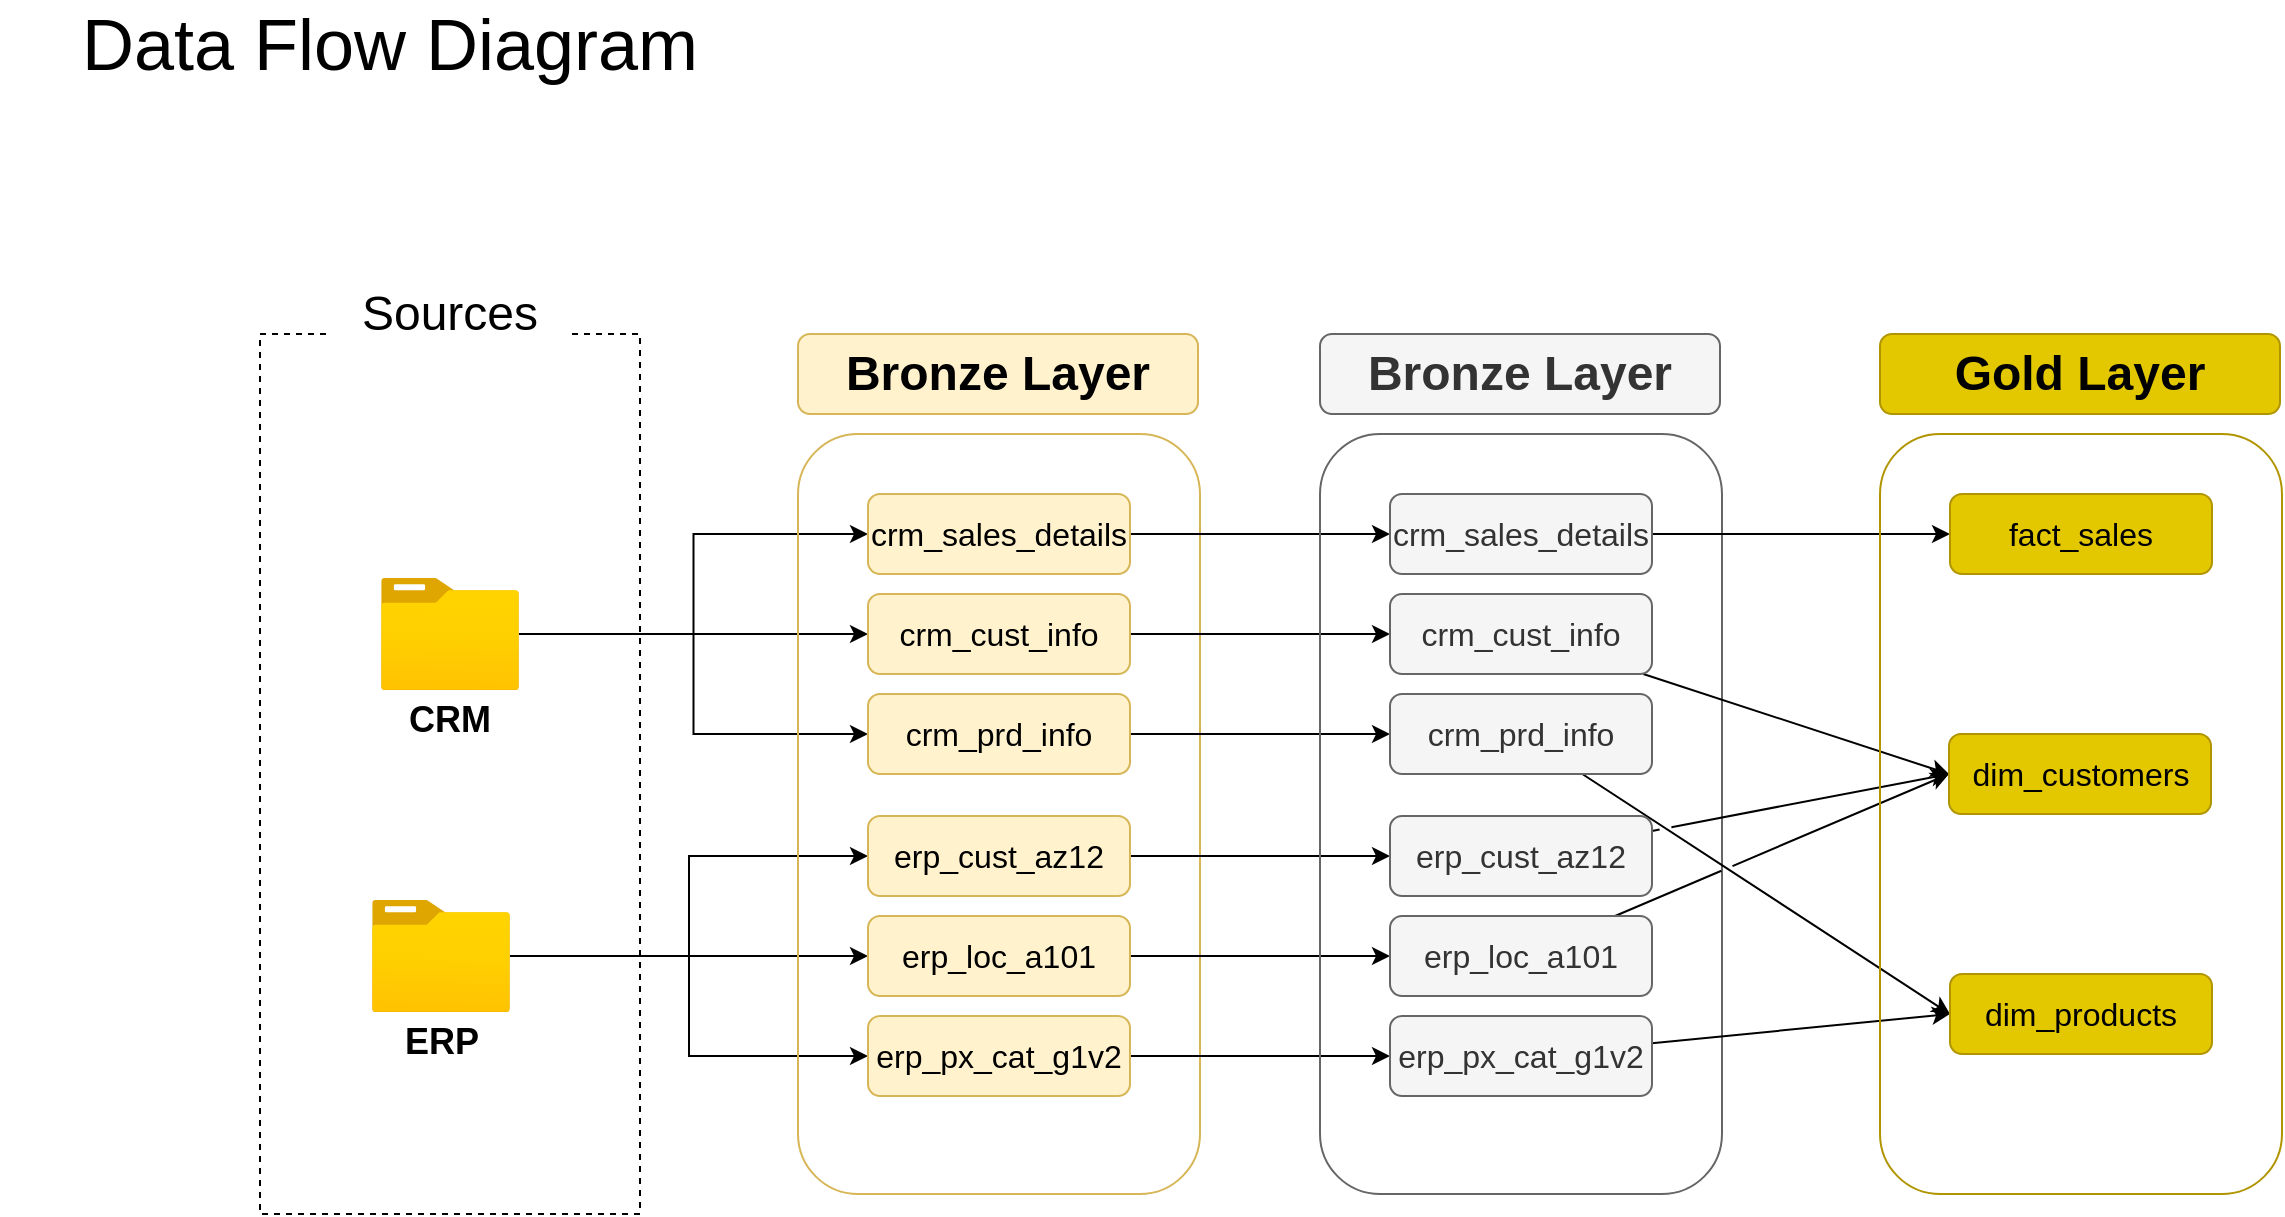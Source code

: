 <mxfile version="26.0.9">
  <diagram name="Page-1" id="l5tEEu6sFQJAI4-H0Evt">
    <mxGraphModel dx="2156" dy="1963" grid="1" gridSize="10" guides="1" tooltips="1" connect="1" arrows="1" fold="1" page="1" pageScale="1" pageWidth="827" pageHeight="1169" math="0" shadow="0">
      <root>
        <mxCell id="0" />
        <mxCell id="1" parent="0" />
        <mxCell id="mPfmQVjkG2iKkhAeqlhS-1" value="&lt;font style=&quot;font-size: 36px;&quot;&gt;Data Flow Diagram&lt;/font&gt;" style="text;html=1;align=center;verticalAlign=middle;whiteSpace=wrap;rounded=0;" parent="1" vertex="1">
          <mxGeometry x="-40" width="390" height="30" as="geometry" />
        </mxCell>
        <mxCell id="mPfmQVjkG2iKkhAeqlhS-2" value="" style="rounded=0;whiteSpace=wrap;html=1;strokeColor=default;fillColor=none;dashed=1;" parent="1" vertex="1">
          <mxGeometry x="90" y="160" width="190" height="440" as="geometry" />
        </mxCell>
        <mxCell id="mPfmQVjkG2iKkhAeqlhS-3" value="&lt;font style=&quot;font-size: 24px;&quot;&gt;Sources&lt;/font&gt;" style="rounded=0;whiteSpace=wrap;html=1;fillColor=default;strokeColor=none;" parent="1" vertex="1">
          <mxGeometry x="125" y="130" width="120" height="40" as="geometry" />
        </mxCell>
        <mxCell id="7-FruxYWkbmWCOpQDP3w-16" style="edgeStyle=orthogonalEdgeStyle;rounded=0;orthogonalLoop=1;jettySize=auto;html=1;entryX=0;entryY=0.5;entryDx=0;entryDy=0;" parent="1" source="mPfmQVjkG2iKkhAeqlhS-4" target="mPfmQVjkG2iKkhAeqlhS-11" edge="1">
          <mxGeometry relative="1" as="geometry" />
        </mxCell>
        <mxCell id="7-FruxYWkbmWCOpQDP3w-17" style="edgeStyle=orthogonalEdgeStyle;rounded=0;orthogonalLoop=1;jettySize=auto;html=1;entryX=0;entryY=0.5;entryDx=0;entryDy=0;" parent="1" source="mPfmQVjkG2iKkhAeqlhS-4" target="mPfmQVjkG2iKkhAeqlhS-13" edge="1">
          <mxGeometry relative="1" as="geometry" />
        </mxCell>
        <mxCell id="7-FruxYWkbmWCOpQDP3w-18" style="edgeStyle=orthogonalEdgeStyle;rounded=0;orthogonalLoop=1;jettySize=auto;html=1;entryX=0;entryY=0.5;entryDx=0;entryDy=0;" parent="1" source="mPfmQVjkG2iKkhAeqlhS-4" target="mPfmQVjkG2iKkhAeqlhS-12" edge="1">
          <mxGeometry relative="1" as="geometry" />
        </mxCell>
        <mxCell id="mPfmQVjkG2iKkhAeqlhS-4" value="" style="image;aspect=fixed;html=1;points=[];align=center;fontSize=12;image=img/lib/azure2/general/Folder_Blank.svg;" parent="1" vertex="1">
          <mxGeometry x="150.5" y="282" width="69" height="56.0" as="geometry" />
        </mxCell>
        <mxCell id="7-FruxYWkbmWCOpQDP3w-19" style="edgeStyle=orthogonalEdgeStyle;rounded=0;orthogonalLoop=1;jettySize=auto;html=1;entryX=0;entryY=0.5;entryDx=0;entryDy=0;" parent="1" source="mPfmQVjkG2iKkhAeqlhS-5" target="mPfmQVjkG2iKkhAeqlhS-15" edge="1">
          <mxGeometry relative="1" as="geometry" />
        </mxCell>
        <mxCell id="7-FruxYWkbmWCOpQDP3w-20" style="edgeStyle=orthogonalEdgeStyle;rounded=0;orthogonalLoop=1;jettySize=auto;html=1;entryX=0;entryY=0.5;entryDx=0;entryDy=0;" parent="1" source="mPfmQVjkG2iKkhAeqlhS-5" target="mPfmQVjkG2iKkhAeqlhS-14" edge="1">
          <mxGeometry relative="1" as="geometry" />
        </mxCell>
        <mxCell id="7-FruxYWkbmWCOpQDP3w-21" style="edgeStyle=orthogonalEdgeStyle;rounded=0;orthogonalLoop=1;jettySize=auto;html=1;entryX=0;entryY=0.5;entryDx=0;entryDy=0;" parent="1" source="mPfmQVjkG2iKkhAeqlhS-5" target="mPfmQVjkG2iKkhAeqlhS-16" edge="1">
          <mxGeometry relative="1" as="geometry" />
        </mxCell>
        <mxCell id="mPfmQVjkG2iKkhAeqlhS-5" value="" style="image;aspect=fixed;html=1;points=[];align=center;fontSize=12;image=img/lib/azure2/general/Folder_Blank.svg;" parent="1" vertex="1">
          <mxGeometry x="146" y="443" width="69" height="56.0" as="geometry" />
        </mxCell>
        <mxCell id="mPfmQVjkG2iKkhAeqlhS-6" value="&lt;font style=&quot;font-size: 18px;&quot;&gt;&lt;b style=&quot;&quot;&gt;CRM&lt;/b&gt;&lt;/font&gt;" style="text;html=1;align=center;verticalAlign=middle;whiteSpace=wrap;rounded=0;" parent="1" vertex="1">
          <mxGeometry x="155" y="338" width="60" height="30" as="geometry" />
        </mxCell>
        <mxCell id="mPfmQVjkG2iKkhAeqlhS-7" value="&lt;font style=&quot;font-size: 18px;&quot;&gt;&lt;b style=&quot;&quot;&gt;ERP&lt;/b&gt;&lt;/font&gt;" style="text;html=1;align=center;verticalAlign=middle;whiteSpace=wrap;rounded=0;" parent="1" vertex="1">
          <mxGeometry x="150.5" y="499" width="60" height="30" as="geometry" />
        </mxCell>
        <mxCell id="mPfmQVjkG2iKkhAeqlhS-8" value="&lt;font style=&quot;font-size: 24px;&quot;&gt;&lt;b&gt;Bronze Layer&lt;/b&gt;&lt;/font&gt;" style="rounded=1;whiteSpace=wrap;html=1;fillColor=#fff2cc;strokeColor=#d6b656;" parent="1" vertex="1">
          <mxGeometry x="359" y="160" width="200" height="40" as="geometry" />
        </mxCell>
        <mxCell id="mPfmQVjkG2iKkhAeqlhS-10" value="" style="rounded=1;whiteSpace=wrap;html=1;fillColor=none;strokeColor=#d6b656;" parent="1" vertex="1">
          <mxGeometry x="359" y="210" width="201" height="380" as="geometry" />
        </mxCell>
        <mxCell id="7-FruxYWkbmWCOpQDP3w-10" style="edgeStyle=orthogonalEdgeStyle;rounded=0;orthogonalLoop=1;jettySize=auto;html=1;entryX=0;entryY=0.5;entryDx=0;entryDy=0;" parent="1" source="mPfmQVjkG2iKkhAeqlhS-11" target="7-FruxYWkbmWCOpQDP3w-4" edge="1">
          <mxGeometry relative="1" as="geometry" />
        </mxCell>
        <mxCell id="mPfmQVjkG2iKkhAeqlhS-11" value="&lt;font style=&quot;font-size: 16px;&quot;&gt;crm_sales_details&lt;/font&gt;" style="rounded=1;whiteSpace=wrap;html=1;fillColor=#fff2cc;strokeColor=#d6b656;" parent="1" vertex="1">
          <mxGeometry x="394" y="240" width="131" height="40" as="geometry" />
        </mxCell>
        <mxCell id="7-FruxYWkbmWCOpQDP3w-11" style="edgeStyle=orthogonalEdgeStyle;rounded=0;orthogonalLoop=1;jettySize=auto;html=1;entryX=0;entryY=0.5;entryDx=0;entryDy=0;" parent="1" source="mPfmQVjkG2iKkhAeqlhS-12" target="7-FruxYWkbmWCOpQDP3w-5" edge="1">
          <mxGeometry relative="1" as="geometry" />
        </mxCell>
        <mxCell id="mPfmQVjkG2iKkhAeqlhS-12" value="&lt;font style=&quot;font-size: 16px;&quot;&gt;crm_cust_info&lt;/font&gt;" style="rounded=1;whiteSpace=wrap;html=1;fillColor=#fff2cc;strokeColor=#d6b656;" parent="1" vertex="1">
          <mxGeometry x="394" y="290" width="131" height="40" as="geometry" />
        </mxCell>
        <mxCell id="7-FruxYWkbmWCOpQDP3w-12" style="edgeStyle=orthogonalEdgeStyle;rounded=0;orthogonalLoop=1;jettySize=auto;html=1;" parent="1" source="mPfmQVjkG2iKkhAeqlhS-13" target="7-FruxYWkbmWCOpQDP3w-6" edge="1">
          <mxGeometry relative="1" as="geometry" />
        </mxCell>
        <mxCell id="mPfmQVjkG2iKkhAeqlhS-13" value="&lt;font style=&quot;font-size: 16px;&quot;&gt;crm_prd_info&lt;/font&gt;" style="rounded=1;whiteSpace=wrap;html=1;fillColor=#fff2cc;strokeColor=#d6b656;" parent="1" vertex="1">
          <mxGeometry x="394" y="340" width="131" height="40" as="geometry" />
        </mxCell>
        <mxCell id="7-FruxYWkbmWCOpQDP3w-13" style="edgeStyle=orthogonalEdgeStyle;rounded=0;orthogonalLoop=1;jettySize=auto;html=1;" parent="1" source="mPfmQVjkG2iKkhAeqlhS-14" target="7-FruxYWkbmWCOpQDP3w-7" edge="1">
          <mxGeometry relative="1" as="geometry" />
        </mxCell>
        <mxCell id="mPfmQVjkG2iKkhAeqlhS-14" value="&lt;font style=&quot;font-size: 16px;&quot;&gt;erp_cust_az12&lt;/font&gt;" style="rounded=1;whiteSpace=wrap;html=1;fillColor=#fff2cc;strokeColor=#d6b656;" parent="1" vertex="1">
          <mxGeometry x="394" y="401" width="131" height="40" as="geometry" />
        </mxCell>
        <mxCell id="7-FruxYWkbmWCOpQDP3w-14" style="edgeStyle=orthogonalEdgeStyle;rounded=0;orthogonalLoop=1;jettySize=auto;html=1;" parent="1" source="mPfmQVjkG2iKkhAeqlhS-15" target="7-FruxYWkbmWCOpQDP3w-8" edge="1">
          <mxGeometry relative="1" as="geometry" />
        </mxCell>
        <mxCell id="mPfmQVjkG2iKkhAeqlhS-15" value="&lt;span style=&quot;font-size: 16px;&quot;&gt;erp_loc_a101&lt;/span&gt;" style="rounded=1;whiteSpace=wrap;html=1;fillColor=#fff2cc;strokeColor=#d6b656;" parent="1" vertex="1">
          <mxGeometry x="394" y="451" width="131" height="40" as="geometry" />
        </mxCell>
        <mxCell id="7-FruxYWkbmWCOpQDP3w-15" style="edgeStyle=orthogonalEdgeStyle;rounded=0;orthogonalLoop=1;jettySize=auto;html=1;" parent="1" source="mPfmQVjkG2iKkhAeqlhS-16" target="7-FruxYWkbmWCOpQDP3w-9" edge="1">
          <mxGeometry relative="1" as="geometry" />
        </mxCell>
        <mxCell id="mPfmQVjkG2iKkhAeqlhS-16" value="&lt;font style=&quot;font-size: 16px;&quot;&gt;erp_px_cat_g1v2&lt;/font&gt;" style="rounded=1;whiteSpace=wrap;html=1;fillColor=#fff2cc;strokeColor=#d6b656;" parent="1" vertex="1">
          <mxGeometry x="394" y="501" width="131" height="40" as="geometry" />
        </mxCell>
        <mxCell id="7-FruxYWkbmWCOpQDP3w-2" value="&lt;font style=&quot;font-size: 24px;&quot;&gt;&lt;b&gt;Bronze Layer&lt;/b&gt;&lt;/font&gt;" style="rounded=1;whiteSpace=wrap;html=1;fillColor=#f5f5f5;strokeColor=#666666;fontColor=#333333;" parent="1" vertex="1">
          <mxGeometry x="620" y="160" width="200" height="40" as="geometry" />
        </mxCell>
        <mxCell id="7-FruxYWkbmWCOpQDP3w-3" value="" style="rounded=1;whiteSpace=wrap;html=1;fillColor=none;strokeColor=#666666;fontColor=#333333;" parent="1" vertex="1">
          <mxGeometry x="620" y="210" width="201" height="380" as="geometry" />
        </mxCell>
        <mxCell id="JvZ5DPrWcQd7lz2G_di1-9" style="edgeStyle=orthogonalEdgeStyle;rounded=0;orthogonalLoop=1;jettySize=auto;html=1;" edge="1" parent="1" source="7-FruxYWkbmWCOpQDP3w-4" target="JvZ5DPrWcQd7lz2G_di1-3">
          <mxGeometry relative="1" as="geometry" />
        </mxCell>
        <mxCell id="7-FruxYWkbmWCOpQDP3w-4" value="&lt;font style=&quot;font-size: 16px;&quot;&gt;crm_sales_details&lt;/font&gt;" style="rounded=1;whiteSpace=wrap;html=1;fillColor=#f5f5f5;strokeColor=#666666;fontColor=#333333;" parent="1" vertex="1">
          <mxGeometry x="655" y="240" width="131" height="40" as="geometry" />
        </mxCell>
        <mxCell id="JvZ5DPrWcQd7lz2G_di1-10" style="rounded=0;orthogonalLoop=1;jettySize=auto;html=1;entryX=0;entryY=0.5;entryDx=0;entryDy=0;jumpStyle=gap;" edge="1" parent="1" source="7-FruxYWkbmWCOpQDP3w-5" target="JvZ5DPrWcQd7lz2G_di1-4">
          <mxGeometry relative="1" as="geometry" />
        </mxCell>
        <mxCell id="7-FruxYWkbmWCOpQDP3w-5" value="&lt;font style=&quot;font-size: 16px;&quot;&gt;crm_cust_info&lt;/font&gt;" style="rounded=1;whiteSpace=wrap;html=1;fillColor=#f5f5f5;strokeColor=#666666;fontColor=#333333;" parent="1" vertex="1">
          <mxGeometry x="655" y="290" width="131" height="40" as="geometry" />
        </mxCell>
        <mxCell id="JvZ5DPrWcQd7lz2G_di1-13" style="rounded=0;orthogonalLoop=1;jettySize=auto;html=1;entryX=0;entryY=0.5;entryDx=0;entryDy=0;jumpStyle=gap;" edge="1" parent="1" source="7-FruxYWkbmWCOpQDP3w-6" target="JvZ5DPrWcQd7lz2G_di1-5">
          <mxGeometry relative="1" as="geometry" />
        </mxCell>
        <mxCell id="7-FruxYWkbmWCOpQDP3w-6" value="&lt;font style=&quot;font-size: 16px;&quot;&gt;crm_prd_info&lt;/font&gt;" style="rounded=1;whiteSpace=wrap;html=1;fillColor=#f5f5f5;strokeColor=#666666;fontColor=#333333;" parent="1" vertex="1">
          <mxGeometry x="655" y="340" width="131" height="40" as="geometry" />
        </mxCell>
        <mxCell id="JvZ5DPrWcQd7lz2G_di1-11" style="rounded=0;orthogonalLoop=1;jettySize=auto;html=1;entryX=0;entryY=0.5;entryDx=0;entryDy=0;jumpStyle=gap;" edge="1" parent="1" source="7-FruxYWkbmWCOpQDP3w-7" target="JvZ5DPrWcQd7lz2G_di1-4">
          <mxGeometry relative="1" as="geometry" />
        </mxCell>
        <mxCell id="7-FruxYWkbmWCOpQDP3w-7" value="&lt;font style=&quot;font-size: 16px;&quot;&gt;erp_cust_az12&lt;/font&gt;" style="rounded=1;whiteSpace=wrap;html=1;fillColor=#f5f5f5;strokeColor=#666666;fontColor=#333333;" parent="1" vertex="1">
          <mxGeometry x="655" y="401" width="131" height="40" as="geometry" />
        </mxCell>
        <mxCell id="JvZ5DPrWcQd7lz2G_di1-12" style="rounded=0;orthogonalLoop=1;jettySize=auto;html=1;entryX=0;entryY=0.5;entryDx=0;entryDy=0;jumpStyle=gap;" edge="1" parent="1" source="7-FruxYWkbmWCOpQDP3w-8" target="JvZ5DPrWcQd7lz2G_di1-4">
          <mxGeometry relative="1" as="geometry" />
        </mxCell>
        <mxCell id="7-FruxYWkbmWCOpQDP3w-8" value="&lt;span style=&quot;font-size: 16px;&quot;&gt;erp_loc_a101&lt;/span&gt;" style="rounded=1;whiteSpace=wrap;html=1;fillColor=#f5f5f5;strokeColor=#666666;fontColor=#333333;" parent="1" vertex="1">
          <mxGeometry x="655" y="451" width="131" height="40" as="geometry" />
        </mxCell>
        <mxCell id="JvZ5DPrWcQd7lz2G_di1-14" style="rounded=0;orthogonalLoop=1;jettySize=auto;html=1;entryX=0;entryY=0.5;entryDx=0;entryDy=0;jumpStyle=gap;" edge="1" parent="1" source="7-FruxYWkbmWCOpQDP3w-9" target="JvZ5DPrWcQd7lz2G_di1-5">
          <mxGeometry relative="1" as="geometry" />
        </mxCell>
        <mxCell id="7-FruxYWkbmWCOpQDP3w-9" value="&lt;font style=&quot;font-size: 16px;&quot;&gt;erp_px_cat_g1v2&lt;/font&gt;" style="rounded=1;whiteSpace=wrap;html=1;fillColor=#f5f5f5;strokeColor=#666666;fontColor=#333333;" parent="1" vertex="1">
          <mxGeometry x="655" y="501" width="131" height="40" as="geometry" />
        </mxCell>
        <mxCell id="JvZ5DPrWcQd7lz2G_di1-1" value="&lt;span style=&quot;font-size: 24px;&quot;&gt;&lt;b&gt;Gold Layer&lt;/b&gt;&lt;/span&gt;" style="rounded=1;whiteSpace=wrap;html=1;fillColor=#e3c800;strokeColor=#B09500;fontColor=#000000;" vertex="1" parent="1">
          <mxGeometry x="900" y="160" width="200" height="40" as="geometry" />
        </mxCell>
        <mxCell id="JvZ5DPrWcQd7lz2G_di1-2" value="" style="rounded=1;whiteSpace=wrap;html=1;fillColor=none;strokeColor=#B09500;fontColor=#000000;" vertex="1" parent="1">
          <mxGeometry x="900" y="210" width="201" height="380" as="geometry" />
        </mxCell>
        <mxCell id="JvZ5DPrWcQd7lz2G_di1-3" value="&lt;span style=&quot;font-size: 16px;&quot;&gt;fact_sales&lt;/span&gt;" style="rounded=1;whiteSpace=wrap;html=1;fillColor=#e3c800;strokeColor=#B09500;fontColor=#000000;" vertex="1" parent="1">
          <mxGeometry x="935" y="240" width="131" height="40" as="geometry" />
        </mxCell>
        <mxCell id="JvZ5DPrWcQd7lz2G_di1-4" value="&lt;span style=&quot;font-size: 16px;&quot;&gt;dim_customers&lt;/span&gt;" style="rounded=1;whiteSpace=wrap;html=1;fillColor=#e3c800;strokeColor=#B09500;fontColor=#000000;" vertex="1" parent="1">
          <mxGeometry x="934.5" y="360" width="131" height="40" as="geometry" />
        </mxCell>
        <mxCell id="JvZ5DPrWcQd7lz2G_di1-5" value="&lt;span style=&quot;font-size: 16px;&quot;&gt;dim_products&lt;/span&gt;" style="rounded=1;whiteSpace=wrap;html=1;fillColor=#e3c800;strokeColor=#B09500;fontColor=#000000;" vertex="1" parent="1">
          <mxGeometry x="935" y="480" width="131" height="40" as="geometry" />
        </mxCell>
      </root>
    </mxGraphModel>
  </diagram>
</mxfile>
